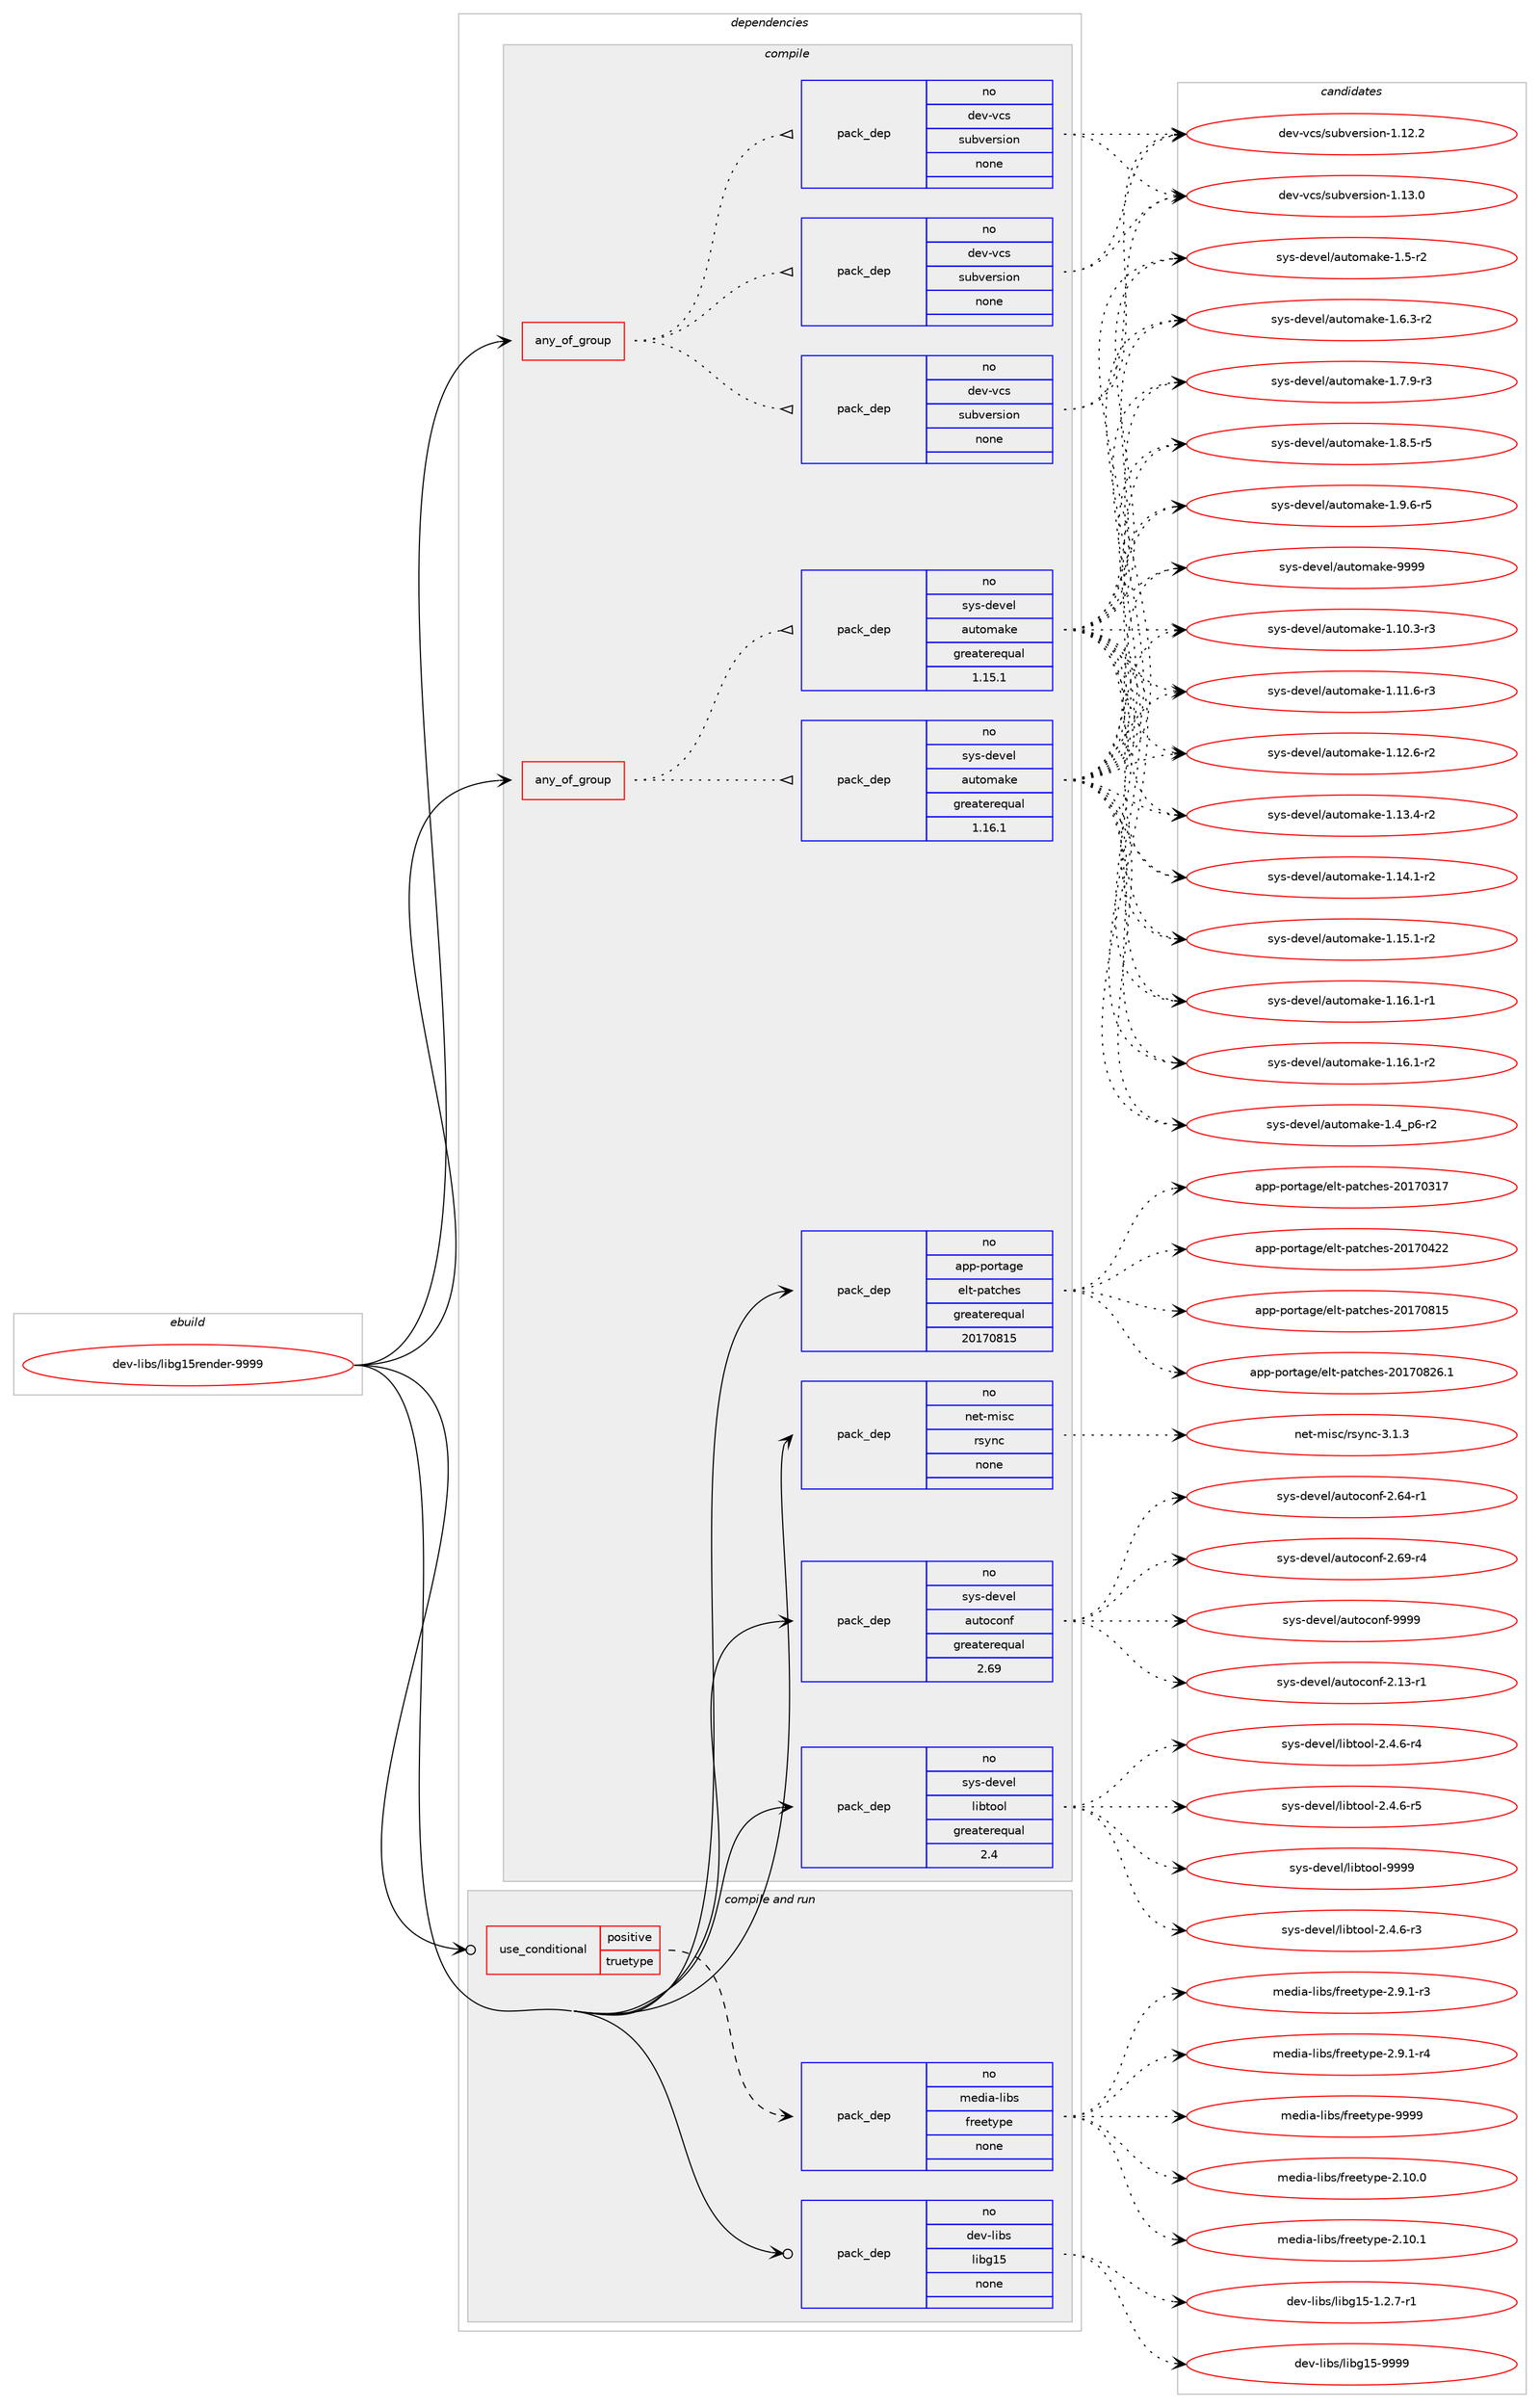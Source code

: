 digraph prolog {

# *************
# Graph options
# *************

newrank=true;
concentrate=true;
compound=true;
graph [rankdir=LR,fontname=Helvetica,fontsize=10,ranksep=1.5];#, ranksep=2.5, nodesep=0.2];
edge  [arrowhead=vee];
node  [fontname=Helvetica,fontsize=10];

# **********
# The ebuild
# **********

subgraph cluster_leftcol {
color=gray;
rank=same;
label=<<i>ebuild</i>>;
id [label="dev-libs/libg15render-9999", color=red, width=4, href="../dev-libs/libg15render-9999.svg"];
}

# ****************
# The dependencies
# ****************

subgraph cluster_midcol {
color=gray;
label=<<i>dependencies</i>>;
subgraph cluster_compile {
fillcolor="#eeeeee";
style=filled;
label=<<i>compile</i>>;
subgraph any11109 {
dependency565438 [label=<<TABLE BORDER="0" CELLBORDER="1" CELLSPACING="0" CELLPADDING="4"><TR><TD CELLPADDING="10">any_of_group</TD></TR></TABLE>>, shape=none, color=red];subgraph pack422282 {
dependency565439 [label=<<TABLE BORDER="0" CELLBORDER="1" CELLSPACING="0" CELLPADDING="4" WIDTH="220"><TR><TD ROWSPAN="6" CELLPADDING="30">pack_dep</TD></TR><TR><TD WIDTH="110">no</TD></TR><TR><TD>dev-vcs</TD></TR><TR><TD>subversion</TD></TR><TR><TD>none</TD></TR><TR><TD></TD></TR></TABLE>>, shape=none, color=blue];
}
dependency565438:e -> dependency565439:w [weight=20,style="dotted",arrowhead="oinv"];
subgraph pack422283 {
dependency565440 [label=<<TABLE BORDER="0" CELLBORDER="1" CELLSPACING="0" CELLPADDING="4" WIDTH="220"><TR><TD ROWSPAN="6" CELLPADDING="30">pack_dep</TD></TR><TR><TD WIDTH="110">no</TD></TR><TR><TD>dev-vcs</TD></TR><TR><TD>subversion</TD></TR><TR><TD>none</TD></TR><TR><TD></TD></TR></TABLE>>, shape=none, color=blue];
}
dependency565438:e -> dependency565440:w [weight=20,style="dotted",arrowhead="oinv"];
subgraph pack422284 {
dependency565441 [label=<<TABLE BORDER="0" CELLBORDER="1" CELLSPACING="0" CELLPADDING="4" WIDTH="220"><TR><TD ROWSPAN="6" CELLPADDING="30">pack_dep</TD></TR><TR><TD WIDTH="110">no</TD></TR><TR><TD>dev-vcs</TD></TR><TR><TD>subversion</TD></TR><TR><TD>none</TD></TR><TR><TD></TD></TR></TABLE>>, shape=none, color=blue];
}
dependency565438:e -> dependency565441:w [weight=20,style="dotted",arrowhead="oinv"];
}
id:e -> dependency565438:w [weight=20,style="solid",arrowhead="vee"];
subgraph any11110 {
dependency565442 [label=<<TABLE BORDER="0" CELLBORDER="1" CELLSPACING="0" CELLPADDING="4"><TR><TD CELLPADDING="10">any_of_group</TD></TR></TABLE>>, shape=none, color=red];subgraph pack422285 {
dependency565443 [label=<<TABLE BORDER="0" CELLBORDER="1" CELLSPACING="0" CELLPADDING="4" WIDTH="220"><TR><TD ROWSPAN="6" CELLPADDING="30">pack_dep</TD></TR><TR><TD WIDTH="110">no</TD></TR><TR><TD>sys-devel</TD></TR><TR><TD>automake</TD></TR><TR><TD>greaterequal</TD></TR><TR><TD>1.16.1</TD></TR></TABLE>>, shape=none, color=blue];
}
dependency565442:e -> dependency565443:w [weight=20,style="dotted",arrowhead="oinv"];
subgraph pack422286 {
dependency565444 [label=<<TABLE BORDER="0" CELLBORDER="1" CELLSPACING="0" CELLPADDING="4" WIDTH="220"><TR><TD ROWSPAN="6" CELLPADDING="30">pack_dep</TD></TR><TR><TD WIDTH="110">no</TD></TR><TR><TD>sys-devel</TD></TR><TR><TD>automake</TD></TR><TR><TD>greaterequal</TD></TR><TR><TD>1.15.1</TD></TR></TABLE>>, shape=none, color=blue];
}
dependency565442:e -> dependency565444:w [weight=20,style="dotted",arrowhead="oinv"];
}
id:e -> dependency565442:w [weight=20,style="solid",arrowhead="vee"];
subgraph pack422287 {
dependency565445 [label=<<TABLE BORDER="0" CELLBORDER="1" CELLSPACING="0" CELLPADDING="4" WIDTH="220"><TR><TD ROWSPAN="6" CELLPADDING="30">pack_dep</TD></TR><TR><TD WIDTH="110">no</TD></TR><TR><TD>app-portage</TD></TR><TR><TD>elt-patches</TD></TR><TR><TD>greaterequal</TD></TR><TR><TD>20170815</TD></TR></TABLE>>, shape=none, color=blue];
}
id:e -> dependency565445:w [weight=20,style="solid",arrowhead="vee"];
subgraph pack422288 {
dependency565446 [label=<<TABLE BORDER="0" CELLBORDER="1" CELLSPACING="0" CELLPADDING="4" WIDTH="220"><TR><TD ROWSPAN="6" CELLPADDING="30">pack_dep</TD></TR><TR><TD WIDTH="110">no</TD></TR><TR><TD>net-misc</TD></TR><TR><TD>rsync</TD></TR><TR><TD>none</TD></TR><TR><TD></TD></TR></TABLE>>, shape=none, color=blue];
}
id:e -> dependency565446:w [weight=20,style="solid",arrowhead="vee"];
subgraph pack422289 {
dependency565447 [label=<<TABLE BORDER="0" CELLBORDER="1" CELLSPACING="0" CELLPADDING="4" WIDTH="220"><TR><TD ROWSPAN="6" CELLPADDING="30">pack_dep</TD></TR><TR><TD WIDTH="110">no</TD></TR><TR><TD>sys-devel</TD></TR><TR><TD>autoconf</TD></TR><TR><TD>greaterequal</TD></TR><TR><TD>2.69</TD></TR></TABLE>>, shape=none, color=blue];
}
id:e -> dependency565447:w [weight=20,style="solid",arrowhead="vee"];
subgraph pack422290 {
dependency565448 [label=<<TABLE BORDER="0" CELLBORDER="1" CELLSPACING="0" CELLPADDING="4" WIDTH="220"><TR><TD ROWSPAN="6" CELLPADDING="30">pack_dep</TD></TR><TR><TD WIDTH="110">no</TD></TR><TR><TD>sys-devel</TD></TR><TR><TD>libtool</TD></TR><TR><TD>greaterequal</TD></TR><TR><TD>2.4</TD></TR></TABLE>>, shape=none, color=blue];
}
id:e -> dependency565448:w [weight=20,style="solid",arrowhead="vee"];
}
subgraph cluster_compileandrun {
fillcolor="#eeeeee";
style=filled;
label=<<i>compile and run</i>>;
subgraph cond131690 {
dependency565449 [label=<<TABLE BORDER="0" CELLBORDER="1" CELLSPACING="0" CELLPADDING="4"><TR><TD ROWSPAN="3" CELLPADDING="10">use_conditional</TD></TR><TR><TD>positive</TD></TR><TR><TD>truetype</TD></TR></TABLE>>, shape=none, color=red];
subgraph pack422291 {
dependency565450 [label=<<TABLE BORDER="0" CELLBORDER="1" CELLSPACING="0" CELLPADDING="4" WIDTH="220"><TR><TD ROWSPAN="6" CELLPADDING="30">pack_dep</TD></TR><TR><TD WIDTH="110">no</TD></TR><TR><TD>media-libs</TD></TR><TR><TD>freetype</TD></TR><TR><TD>none</TD></TR><TR><TD></TD></TR></TABLE>>, shape=none, color=blue];
}
dependency565449:e -> dependency565450:w [weight=20,style="dashed",arrowhead="vee"];
}
id:e -> dependency565449:w [weight=20,style="solid",arrowhead="odotvee"];
subgraph pack422292 {
dependency565451 [label=<<TABLE BORDER="0" CELLBORDER="1" CELLSPACING="0" CELLPADDING="4" WIDTH="220"><TR><TD ROWSPAN="6" CELLPADDING="30">pack_dep</TD></TR><TR><TD WIDTH="110">no</TD></TR><TR><TD>dev-libs</TD></TR><TR><TD>libg15</TD></TR><TR><TD>none</TD></TR><TR><TD></TD></TR></TABLE>>, shape=none, color=blue];
}
id:e -> dependency565451:w [weight=20,style="solid",arrowhead="odotvee"];
}
subgraph cluster_run {
fillcolor="#eeeeee";
style=filled;
label=<<i>run</i>>;
}
}

# **************
# The candidates
# **************

subgraph cluster_choices {
rank=same;
color=gray;
label=<<i>candidates</i>>;

subgraph choice422282 {
color=black;
nodesep=1;
choice1001011184511899115471151179811810111411510511111045494649504650 [label="dev-vcs/subversion-1.12.2", color=red, width=4,href="../dev-vcs/subversion-1.12.2.svg"];
choice1001011184511899115471151179811810111411510511111045494649514648 [label="dev-vcs/subversion-1.13.0", color=red, width=4,href="../dev-vcs/subversion-1.13.0.svg"];
dependency565439:e -> choice1001011184511899115471151179811810111411510511111045494649504650:w [style=dotted,weight="100"];
dependency565439:e -> choice1001011184511899115471151179811810111411510511111045494649514648:w [style=dotted,weight="100"];
}
subgraph choice422283 {
color=black;
nodesep=1;
choice1001011184511899115471151179811810111411510511111045494649504650 [label="dev-vcs/subversion-1.12.2", color=red, width=4,href="../dev-vcs/subversion-1.12.2.svg"];
choice1001011184511899115471151179811810111411510511111045494649514648 [label="dev-vcs/subversion-1.13.0", color=red, width=4,href="../dev-vcs/subversion-1.13.0.svg"];
dependency565440:e -> choice1001011184511899115471151179811810111411510511111045494649504650:w [style=dotted,weight="100"];
dependency565440:e -> choice1001011184511899115471151179811810111411510511111045494649514648:w [style=dotted,weight="100"];
}
subgraph choice422284 {
color=black;
nodesep=1;
choice1001011184511899115471151179811810111411510511111045494649504650 [label="dev-vcs/subversion-1.12.2", color=red, width=4,href="../dev-vcs/subversion-1.12.2.svg"];
choice1001011184511899115471151179811810111411510511111045494649514648 [label="dev-vcs/subversion-1.13.0", color=red, width=4,href="../dev-vcs/subversion-1.13.0.svg"];
dependency565441:e -> choice1001011184511899115471151179811810111411510511111045494649504650:w [style=dotted,weight="100"];
dependency565441:e -> choice1001011184511899115471151179811810111411510511111045494649514648:w [style=dotted,weight="100"];
}
subgraph choice422285 {
color=black;
nodesep=1;
choice11512111545100101118101108479711711611110997107101454946494846514511451 [label="sys-devel/automake-1.10.3-r3", color=red, width=4,href="../sys-devel/automake-1.10.3-r3.svg"];
choice11512111545100101118101108479711711611110997107101454946494946544511451 [label="sys-devel/automake-1.11.6-r3", color=red, width=4,href="../sys-devel/automake-1.11.6-r3.svg"];
choice11512111545100101118101108479711711611110997107101454946495046544511450 [label="sys-devel/automake-1.12.6-r2", color=red, width=4,href="../sys-devel/automake-1.12.6-r2.svg"];
choice11512111545100101118101108479711711611110997107101454946495146524511450 [label="sys-devel/automake-1.13.4-r2", color=red, width=4,href="../sys-devel/automake-1.13.4-r2.svg"];
choice11512111545100101118101108479711711611110997107101454946495246494511450 [label="sys-devel/automake-1.14.1-r2", color=red, width=4,href="../sys-devel/automake-1.14.1-r2.svg"];
choice11512111545100101118101108479711711611110997107101454946495346494511450 [label="sys-devel/automake-1.15.1-r2", color=red, width=4,href="../sys-devel/automake-1.15.1-r2.svg"];
choice11512111545100101118101108479711711611110997107101454946495446494511449 [label="sys-devel/automake-1.16.1-r1", color=red, width=4,href="../sys-devel/automake-1.16.1-r1.svg"];
choice11512111545100101118101108479711711611110997107101454946495446494511450 [label="sys-devel/automake-1.16.1-r2", color=red, width=4,href="../sys-devel/automake-1.16.1-r2.svg"];
choice115121115451001011181011084797117116111109971071014549465295112544511450 [label="sys-devel/automake-1.4_p6-r2", color=red, width=4,href="../sys-devel/automake-1.4_p6-r2.svg"];
choice11512111545100101118101108479711711611110997107101454946534511450 [label="sys-devel/automake-1.5-r2", color=red, width=4,href="../sys-devel/automake-1.5-r2.svg"];
choice115121115451001011181011084797117116111109971071014549465446514511450 [label="sys-devel/automake-1.6.3-r2", color=red, width=4,href="../sys-devel/automake-1.6.3-r2.svg"];
choice115121115451001011181011084797117116111109971071014549465546574511451 [label="sys-devel/automake-1.7.9-r3", color=red, width=4,href="../sys-devel/automake-1.7.9-r3.svg"];
choice115121115451001011181011084797117116111109971071014549465646534511453 [label="sys-devel/automake-1.8.5-r5", color=red, width=4,href="../sys-devel/automake-1.8.5-r5.svg"];
choice115121115451001011181011084797117116111109971071014549465746544511453 [label="sys-devel/automake-1.9.6-r5", color=red, width=4,href="../sys-devel/automake-1.9.6-r5.svg"];
choice115121115451001011181011084797117116111109971071014557575757 [label="sys-devel/automake-9999", color=red, width=4,href="../sys-devel/automake-9999.svg"];
dependency565443:e -> choice11512111545100101118101108479711711611110997107101454946494846514511451:w [style=dotted,weight="100"];
dependency565443:e -> choice11512111545100101118101108479711711611110997107101454946494946544511451:w [style=dotted,weight="100"];
dependency565443:e -> choice11512111545100101118101108479711711611110997107101454946495046544511450:w [style=dotted,weight="100"];
dependency565443:e -> choice11512111545100101118101108479711711611110997107101454946495146524511450:w [style=dotted,weight="100"];
dependency565443:e -> choice11512111545100101118101108479711711611110997107101454946495246494511450:w [style=dotted,weight="100"];
dependency565443:e -> choice11512111545100101118101108479711711611110997107101454946495346494511450:w [style=dotted,weight="100"];
dependency565443:e -> choice11512111545100101118101108479711711611110997107101454946495446494511449:w [style=dotted,weight="100"];
dependency565443:e -> choice11512111545100101118101108479711711611110997107101454946495446494511450:w [style=dotted,weight="100"];
dependency565443:e -> choice115121115451001011181011084797117116111109971071014549465295112544511450:w [style=dotted,weight="100"];
dependency565443:e -> choice11512111545100101118101108479711711611110997107101454946534511450:w [style=dotted,weight="100"];
dependency565443:e -> choice115121115451001011181011084797117116111109971071014549465446514511450:w [style=dotted,weight="100"];
dependency565443:e -> choice115121115451001011181011084797117116111109971071014549465546574511451:w [style=dotted,weight="100"];
dependency565443:e -> choice115121115451001011181011084797117116111109971071014549465646534511453:w [style=dotted,weight="100"];
dependency565443:e -> choice115121115451001011181011084797117116111109971071014549465746544511453:w [style=dotted,weight="100"];
dependency565443:e -> choice115121115451001011181011084797117116111109971071014557575757:w [style=dotted,weight="100"];
}
subgraph choice422286 {
color=black;
nodesep=1;
choice11512111545100101118101108479711711611110997107101454946494846514511451 [label="sys-devel/automake-1.10.3-r3", color=red, width=4,href="../sys-devel/automake-1.10.3-r3.svg"];
choice11512111545100101118101108479711711611110997107101454946494946544511451 [label="sys-devel/automake-1.11.6-r3", color=red, width=4,href="../sys-devel/automake-1.11.6-r3.svg"];
choice11512111545100101118101108479711711611110997107101454946495046544511450 [label="sys-devel/automake-1.12.6-r2", color=red, width=4,href="../sys-devel/automake-1.12.6-r2.svg"];
choice11512111545100101118101108479711711611110997107101454946495146524511450 [label="sys-devel/automake-1.13.4-r2", color=red, width=4,href="../sys-devel/automake-1.13.4-r2.svg"];
choice11512111545100101118101108479711711611110997107101454946495246494511450 [label="sys-devel/automake-1.14.1-r2", color=red, width=4,href="../sys-devel/automake-1.14.1-r2.svg"];
choice11512111545100101118101108479711711611110997107101454946495346494511450 [label="sys-devel/automake-1.15.1-r2", color=red, width=4,href="../sys-devel/automake-1.15.1-r2.svg"];
choice11512111545100101118101108479711711611110997107101454946495446494511449 [label="sys-devel/automake-1.16.1-r1", color=red, width=4,href="../sys-devel/automake-1.16.1-r1.svg"];
choice11512111545100101118101108479711711611110997107101454946495446494511450 [label="sys-devel/automake-1.16.1-r2", color=red, width=4,href="../sys-devel/automake-1.16.1-r2.svg"];
choice115121115451001011181011084797117116111109971071014549465295112544511450 [label="sys-devel/automake-1.4_p6-r2", color=red, width=4,href="../sys-devel/automake-1.4_p6-r2.svg"];
choice11512111545100101118101108479711711611110997107101454946534511450 [label="sys-devel/automake-1.5-r2", color=red, width=4,href="../sys-devel/automake-1.5-r2.svg"];
choice115121115451001011181011084797117116111109971071014549465446514511450 [label="sys-devel/automake-1.6.3-r2", color=red, width=4,href="../sys-devel/automake-1.6.3-r2.svg"];
choice115121115451001011181011084797117116111109971071014549465546574511451 [label="sys-devel/automake-1.7.9-r3", color=red, width=4,href="../sys-devel/automake-1.7.9-r3.svg"];
choice115121115451001011181011084797117116111109971071014549465646534511453 [label="sys-devel/automake-1.8.5-r5", color=red, width=4,href="../sys-devel/automake-1.8.5-r5.svg"];
choice115121115451001011181011084797117116111109971071014549465746544511453 [label="sys-devel/automake-1.9.6-r5", color=red, width=4,href="../sys-devel/automake-1.9.6-r5.svg"];
choice115121115451001011181011084797117116111109971071014557575757 [label="sys-devel/automake-9999", color=red, width=4,href="../sys-devel/automake-9999.svg"];
dependency565444:e -> choice11512111545100101118101108479711711611110997107101454946494846514511451:w [style=dotted,weight="100"];
dependency565444:e -> choice11512111545100101118101108479711711611110997107101454946494946544511451:w [style=dotted,weight="100"];
dependency565444:e -> choice11512111545100101118101108479711711611110997107101454946495046544511450:w [style=dotted,weight="100"];
dependency565444:e -> choice11512111545100101118101108479711711611110997107101454946495146524511450:w [style=dotted,weight="100"];
dependency565444:e -> choice11512111545100101118101108479711711611110997107101454946495246494511450:w [style=dotted,weight="100"];
dependency565444:e -> choice11512111545100101118101108479711711611110997107101454946495346494511450:w [style=dotted,weight="100"];
dependency565444:e -> choice11512111545100101118101108479711711611110997107101454946495446494511449:w [style=dotted,weight="100"];
dependency565444:e -> choice11512111545100101118101108479711711611110997107101454946495446494511450:w [style=dotted,weight="100"];
dependency565444:e -> choice115121115451001011181011084797117116111109971071014549465295112544511450:w [style=dotted,weight="100"];
dependency565444:e -> choice11512111545100101118101108479711711611110997107101454946534511450:w [style=dotted,weight="100"];
dependency565444:e -> choice115121115451001011181011084797117116111109971071014549465446514511450:w [style=dotted,weight="100"];
dependency565444:e -> choice115121115451001011181011084797117116111109971071014549465546574511451:w [style=dotted,weight="100"];
dependency565444:e -> choice115121115451001011181011084797117116111109971071014549465646534511453:w [style=dotted,weight="100"];
dependency565444:e -> choice115121115451001011181011084797117116111109971071014549465746544511453:w [style=dotted,weight="100"];
dependency565444:e -> choice115121115451001011181011084797117116111109971071014557575757:w [style=dotted,weight="100"];
}
subgraph choice422287 {
color=black;
nodesep=1;
choice97112112451121111141169710310147101108116451129711699104101115455048495548514955 [label="app-portage/elt-patches-20170317", color=red, width=4,href="../app-portage/elt-patches-20170317.svg"];
choice97112112451121111141169710310147101108116451129711699104101115455048495548525050 [label="app-portage/elt-patches-20170422", color=red, width=4,href="../app-portage/elt-patches-20170422.svg"];
choice97112112451121111141169710310147101108116451129711699104101115455048495548564953 [label="app-portage/elt-patches-20170815", color=red, width=4,href="../app-portage/elt-patches-20170815.svg"];
choice971121124511211111411697103101471011081164511297116991041011154550484955485650544649 [label="app-portage/elt-patches-20170826.1", color=red, width=4,href="../app-portage/elt-patches-20170826.1.svg"];
dependency565445:e -> choice97112112451121111141169710310147101108116451129711699104101115455048495548514955:w [style=dotted,weight="100"];
dependency565445:e -> choice97112112451121111141169710310147101108116451129711699104101115455048495548525050:w [style=dotted,weight="100"];
dependency565445:e -> choice97112112451121111141169710310147101108116451129711699104101115455048495548564953:w [style=dotted,weight="100"];
dependency565445:e -> choice971121124511211111411697103101471011081164511297116991041011154550484955485650544649:w [style=dotted,weight="100"];
}
subgraph choice422288 {
color=black;
nodesep=1;
choice11010111645109105115994711411512111099455146494651 [label="net-misc/rsync-3.1.3", color=red, width=4,href="../net-misc/rsync-3.1.3.svg"];
dependency565446:e -> choice11010111645109105115994711411512111099455146494651:w [style=dotted,weight="100"];
}
subgraph choice422289 {
color=black;
nodesep=1;
choice1151211154510010111810110847971171161119911111010245504649514511449 [label="sys-devel/autoconf-2.13-r1", color=red, width=4,href="../sys-devel/autoconf-2.13-r1.svg"];
choice1151211154510010111810110847971171161119911111010245504654524511449 [label="sys-devel/autoconf-2.64-r1", color=red, width=4,href="../sys-devel/autoconf-2.64-r1.svg"];
choice1151211154510010111810110847971171161119911111010245504654574511452 [label="sys-devel/autoconf-2.69-r4", color=red, width=4,href="../sys-devel/autoconf-2.69-r4.svg"];
choice115121115451001011181011084797117116111991111101024557575757 [label="sys-devel/autoconf-9999", color=red, width=4,href="../sys-devel/autoconf-9999.svg"];
dependency565447:e -> choice1151211154510010111810110847971171161119911111010245504649514511449:w [style=dotted,weight="100"];
dependency565447:e -> choice1151211154510010111810110847971171161119911111010245504654524511449:w [style=dotted,weight="100"];
dependency565447:e -> choice1151211154510010111810110847971171161119911111010245504654574511452:w [style=dotted,weight="100"];
dependency565447:e -> choice115121115451001011181011084797117116111991111101024557575757:w [style=dotted,weight="100"];
}
subgraph choice422290 {
color=black;
nodesep=1;
choice1151211154510010111810110847108105981161111111084550465246544511451 [label="sys-devel/libtool-2.4.6-r3", color=red, width=4,href="../sys-devel/libtool-2.4.6-r3.svg"];
choice1151211154510010111810110847108105981161111111084550465246544511452 [label="sys-devel/libtool-2.4.6-r4", color=red, width=4,href="../sys-devel/libtool-2.4.6-r4.svg"];
choice1151211154510010111810110847108105981161111111084550465246544511453 [label="sys-devel/libtool-2.4.6-r5", color=red, width=4,href="../sys-devel/libtool-2.4.6-r5.svg"];
choice1151211154510010111810110847108105981161111111084557575757 [label="sys-devel/libtool-9999", color=red, width=4,href="../sys-devel/libtool-9999.svg"];
dependency565448:e -> choice1151211154510010111810110847108105981161111111084550465246544511451:w [style=dotted,weight="100"];
dependency565448:e -> choice1151211154510010111810110847108105981161111111084550465246544511452:w [style=dotted,weight="100"];
dependency565448:e -> choice1151211154510010111810110847108105981161111111084550465246544511453:w [style=dotted,weight="100"];
dependency565448:e -> choice1151211154510010111810110847108105981161111111084557575757:w [style=dotted,weight="100"];
}
subgraph choice422291 {
color=black;
nodesep=1;
choice1091011001059745108105981154710211410110111612111210145504649484648 [label="media-libs/freetype-2.10.0", color=red, width=4,href="../media-libs/freetype-2.10.0.svg"];
choice1091011001059745108105981154710211410110111612111210145504649484649 [label="media-libs/freetype-2.10.1", color=red, width=4,href="../media-libs/freetype-2.10.1.svg"];
choice109101100105974510810598115471021141011011161211121014550465746494511451 [label="media-libs/freetype-2.9.1-r3", color=red, width=4,href="../media-libs/freetype-2.9.1-r3.svg"];
choice109101100105974510810598115471021141011011161211121014550465746494511452 [label="media-libs/freetype-2.9.1-r4", color=red, width=4,href="../media-libs/freetype-2.9.1-r4.svg"];
choice109101100105974510810598115471021141011011161211121014557575757 [label="media-libs/freetype-9999", color=red, width=4,href="../media-libs/freetype-9999.svg"];
dependency565450:e -> choice1091011001059745108105981154710211410110111612111210145504649484648:w [style=dotted,weight="100"];
dependency565450:e -> choice1091011001059745108105981154710211410110111612111210145504649484649:w [style=dotted,weight="100"];
dependency565450:e -> choice109101100105974510810598115471021141011011161211121014550465746494511451:w [style=dotted,weight="100"];
dependency565450:e -> choice109101100105974510810598115471021141011011161211121014550465746494511452:w [style=dotted,weight="100"];
dependency565450:e -> choice109101100105974510810598115471021141011011161211121014557575757:w [style=dotted,weight="100"];
}
subgraph choice422292 {
color=black;
nodesep=1;
choice1001011184510810598115471081059810349534549465046554511449 [label="dev-libs/libg15-1.2.7-r1", color=red, width=4,href="../dev-libs/libg15-1.2.7-r1.svg"];
choice1001011184510810598115471081059810349534557575757 [label="dev-libs/libg15-9999", color=red, width=4,href="../dev-libs/libg15-9999.svg"];
dependency565451:e -> choice1001011184510810598115471081059810349534549465046554511449:w [style=dotted,weight="100"];
dependency565451:e -> choice1001011184510810598115471081059810349534557575757:w [style=dotted,weight="100"];
}
}

}
